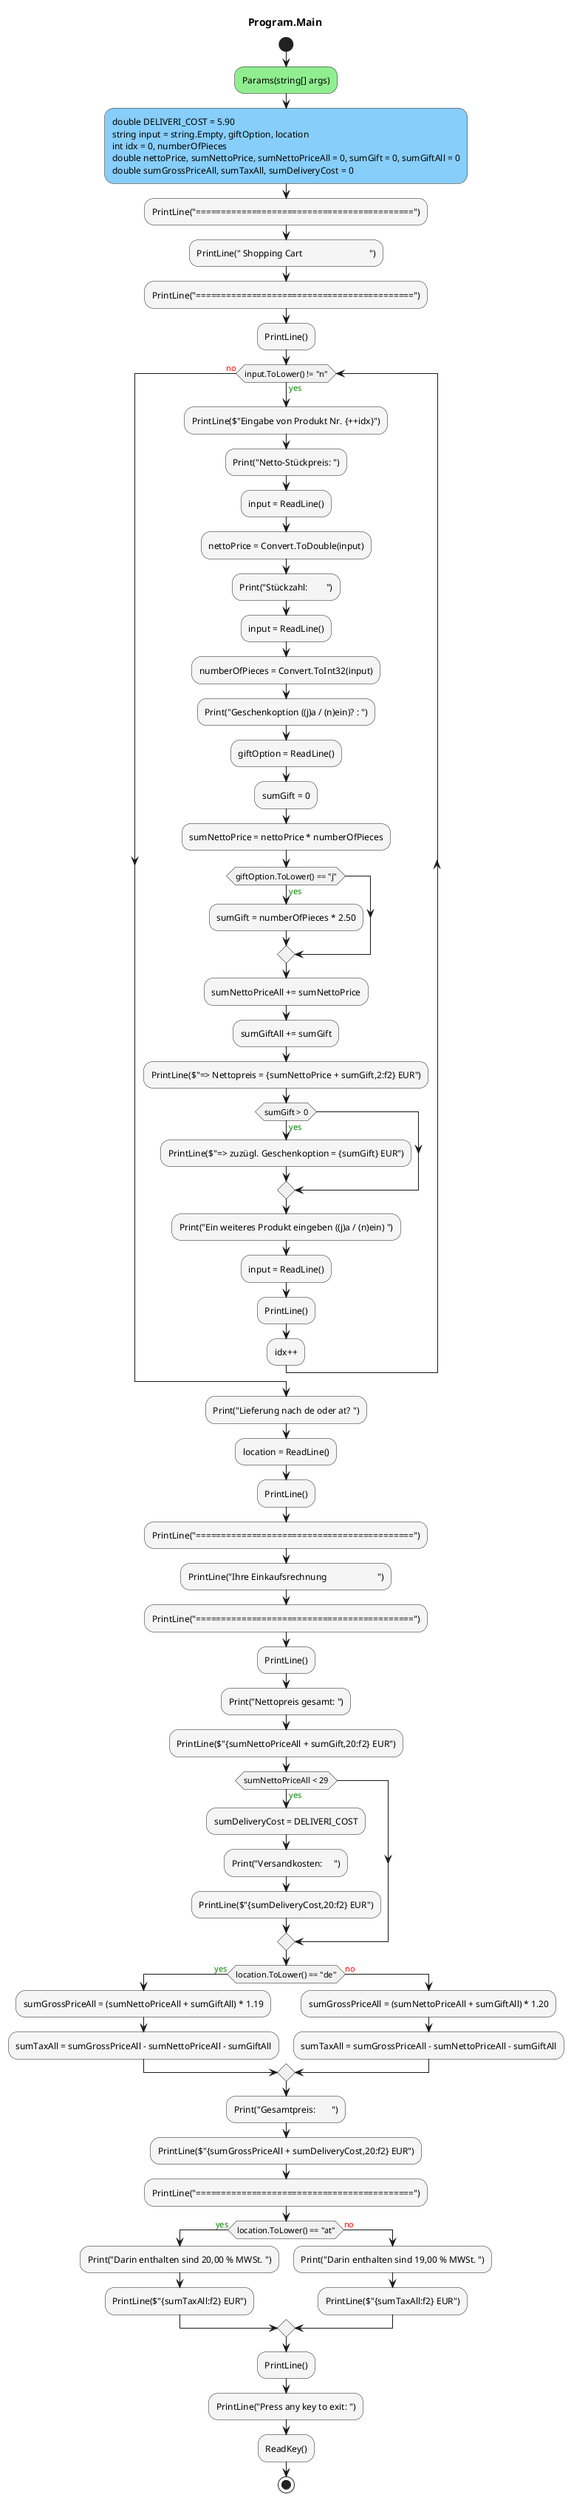 @startuml Program.Main
title Program.Main
start
#LightGreen:Params(string[] args);
#LightSkyBlue:double DELIVERI_COST = 5.90\nstring input = string.Empty, giftOption, location\nint idx = 0, numberOfPieces\ndouble nettoPrice, sumNettoPrice, sumNettoPriceAll = 0, sumGift = 0, sumGiftAll = 0\ndouble sumGrossPriceAll, sumTaxAll, sumDeliveryCost = 0;
#WhiteSmoke:PrintLine("===========================================");
#WhiteSmoke:PrintLine(" Shopping Cart                             ");
#WhiteSmoke:PrintLine("===========================================");
#WhiteSmoke:PrintLine();
while (input.ToLower() != "n") is (<color:green>yes)
        #WhiteSmoke:PrintLine($"Eingabe von Produkt Nr. {++idx}");
        #WhiteSmoke:Print("Netto-Stückpreis: ");
        #WhiteSmoke:input = ReadLine();
        #WhiteSmoke:nettoPrice = Convert.ToDouble(input);
        #WhiteSmoke:Print("Stückzahl:        ");
        #WhiteSmoke:input = ReadLine();
        #WhiteSmoke:numberOfPieces = Convert.ToInt32(input);
        #WhiteSmoke:Print("Geschenkoption ((j)a / (n)ein)? : ");
        #WhiteSmoke:giftOption = ReadLine();
        #WhiteSmoke:sumGift = 0;
        #WhiteSmoke:sumNettoPrice = nettoPrice * numberOfPieces;
        if (giftOption.ToLower() == "j") then (<color:green>yes)
                #WhiteSmoke:sumGift = numberOfPieces * 2.50;
        endif
        #WhiteSmoke:sumNettoPriceAll += sumNettoPrice;
        #WhiteSmoke:sumGiftAll += sumGift;
        #WhiteSmoke:PrintLine($"=> Nettopreis = {sumNettoPrice + sumGift,2:f2} EUR");
        if (sumGift > 0) then (<color:green>yes)
                #WhiteSmoke:PrintLine($"=> zuzügl. Geschenkoption = {sumGift} EUR");
        endif
        #WhiteSmoke:Print("Ein weiteres Produkt eingeben ((j)a / (n)ein) ");
        #WhiteSmoke:input = ReadLine();
        #WhiteSmoke:PrintLine();
        #WhiteSmoke:idx++;
endwhile (<color:red>no)
#WhiteSmoke:Print("Lieferung nach de oder at? ");
#WhiteSmoke:location = ReadLine();
#WhiteSmoke:PrintLine();
#WhiteSmoke:PrintLine("===========================================");
#WhiteSmoke:PrintLine("Ihre Einkaufsrechnung                      ");
#WhiteSmoke:PrintLine("===========================================");
#WhiteSmoke:PrintLine();
#WhiteSmoke:Print("Nettopreis gesamt: ");
#WhiteSmoke:PrintLine($"{sumNettoPriceAll + sumGift,20:f2} EUR");
if (sumNettoPriceAll < 29) then (<color:green>yes)
        #WhiteSmoke:sumDeliveryCost = DELIVERI_COST;
        #WhiteSmoke:Print("Versandkosten:     ");
        #WhiteSmoke:PrintLine($"{sumDeliveryCost,20:f2} EUR");
endif
if (location.ToLower() == "de") then (<color:green>yes)
        #WhiteSmoke:sumGrossPriceAll = (sumNettoPriceAll + sumGiftAll) * 1.19;
        #WhiteSmoke:sumTaxAll = sumGrossPriceAll - sumNettoPriceAll - sumGiftAll;
    else (<color:red>no)
            #WhiteSmoke:sumGrossPriceAll = (sumNettoPriceAll + sumGiftAll) * 1.20;
            #WhiteSmoke:sumTaxAll = sumGrossPriceAll - sumNettoPriceAll - sumGiftAll;
endif
#WhiteSmoke:Print("Gesamtpreis:       ");
#WhiteSmoke:PrintLine($"{sumGrossPriceAll + sumDeliveryCost,20:f2} EUR");
#WhiteSmoke:PrintLine("===========================================");
if (location.ToLower() == "at") then (<color:green>yes)
        #WhiteSmoke:Print("Darin enthalten sind 20,00 % MWSt. ");
        #WhiteSmoke:PrintLine($"{sumTaxAll:f2} EUR");
    else (<color:red>no)
            #WhiteSmoke:Print("Darin enthalten sind 19,00 % MWSt. ");
            #WhiteSmoke:PrintLine($"{sumTaxAll:f2} EUR");
endif
#WhiteSmoke:PrintLine();
#WhiteSmoke:PrintLine("Press any key to exit: ");
#WhiteSmoke:ReadKey();
stop
@enduml
